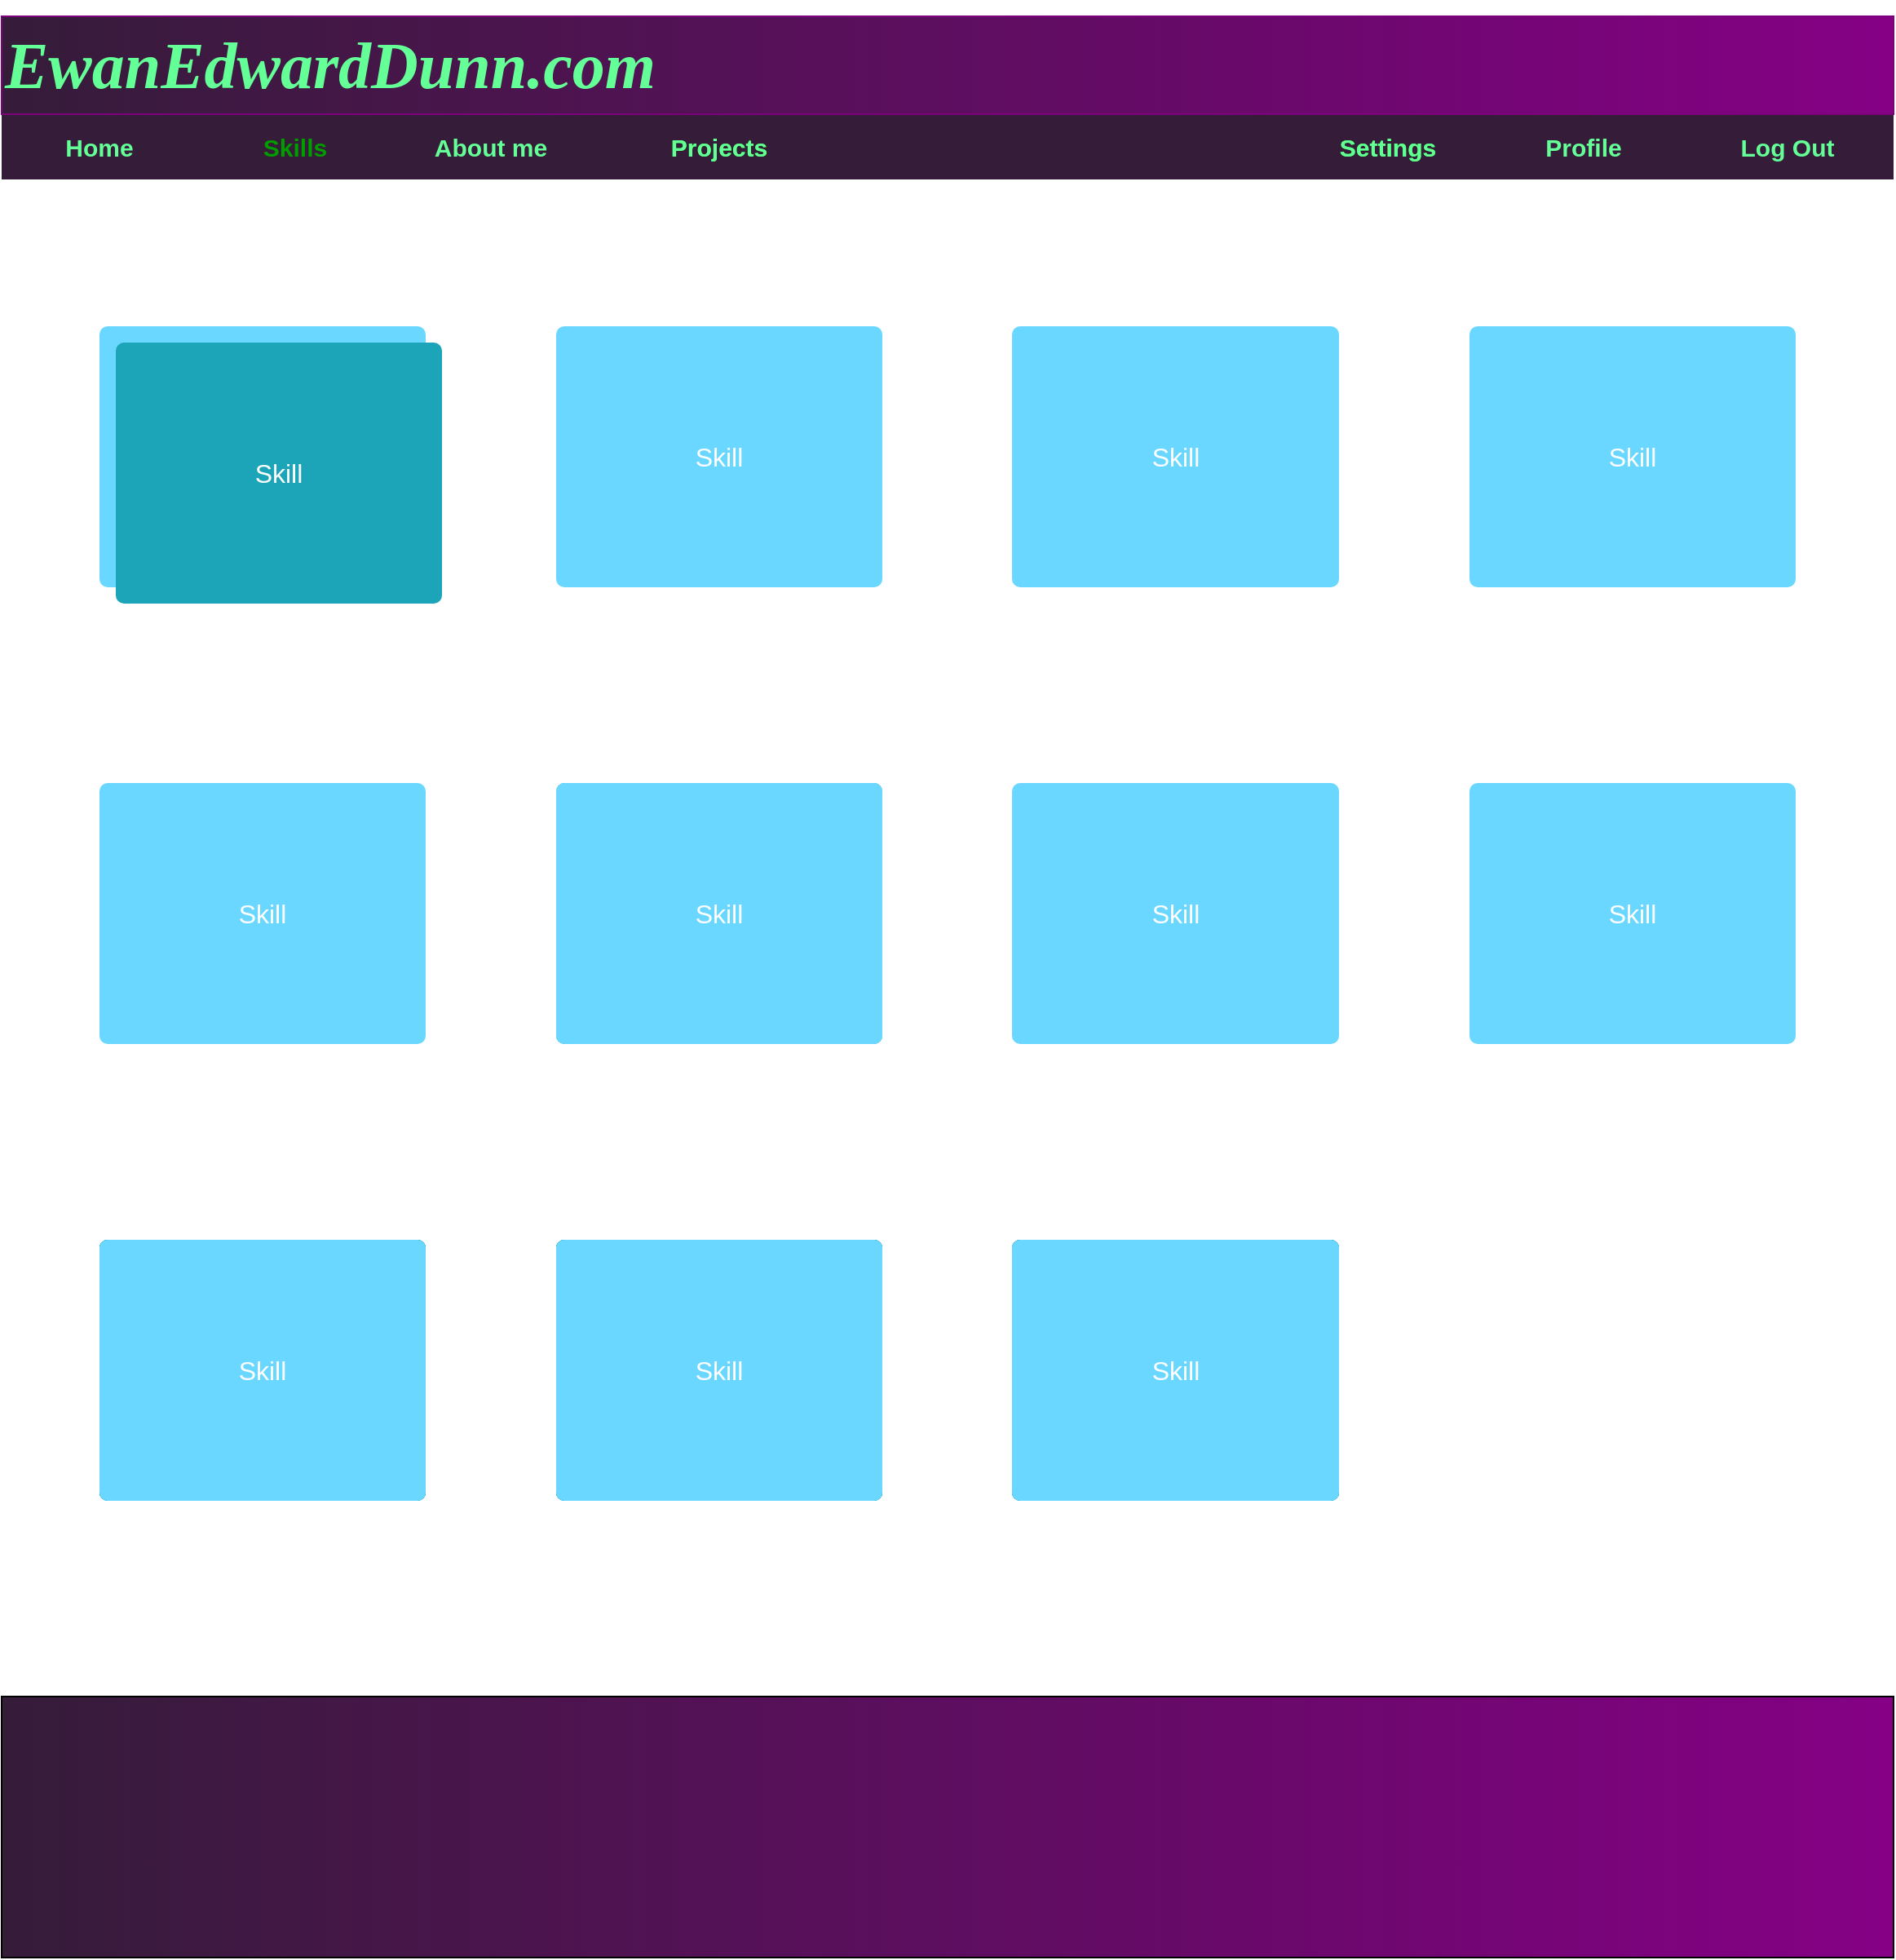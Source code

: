 <mxfile version="17.5.0" type="github"><diagram name="Page-1" id="c9db0220-8083-56f3-ca83-edcdcd058819"><mxGraphModel dx="2031" dy="1143" grid="1" gridSize="10" guides="1" tooltips="1" connect="1" arrows="1" fold="1" page="1" pageScale="1.5" pageWidth="826" pageHeight="1169" background="none" math="0" shadow="0"><root><mxCell id="0" style=";html=1;"/><mxCell id="1" style=";html=1;" parent="0"/><mxCell id="bzQMWn9ssicwVLEgMjG6-1" value="" style="html=1;shadow=0;dashed=0;shape=mxgraph.bootstrap.rect;fillColor=#351C39;strokeColor=none;whiteSpace=wrap;rounded=0;fontSize=12;fontColor=#000000;align=center;container=0;" parent="1" vertex="1"><mxGeometry x="40" y="70" width="1160" height="40" as="geometry"/></mxCell><mxCell id="bzQMWn9ssicwVLEgMjG6-2" value="&lt;h1&gt;&lt;b&gt;&lt;i&gt;&lt;font face=&quot;Comic Sans MS&quot;&gt;&lt;font&gt;&lt;span style=&quot;font-size: 40px&quot;&gt;EwanEdwardDunn&lt;/span&gt;&lt;/font&gt;&lt;font style=&quot;font-size: 40px&quot;&gt;.com&lt;/font&gt;&lt;/font&gt;&lt;/i&gt;&lt;/b&gt;&lt;/h1&gt;" style="rounded=0;whiteSpace=wrap;html=1;align=left;fillColor=#351C39;strokeColor=#7D007D;gradientColor=#850085;gradientDirection=east;glass=0;shadow=0;fontColor=#64FF96;" parent="1" vertex="1"><mxGeometry x="40" y="10" width="1160" height="60" as="geometry"/></mxCell><mxCell id="bzQMWn9ssicwVLEgMjG6-4" value="" style="rounded=0;whiteSpace=wrap;html=1;shadow=0;glass=0;fontFamily=Comic Sans MS;fontSize=40;fillColor=#351C39;gradientColor=#850085;gradientDirection=east;" parent="1" vertex="1"><mxGeometry x="40" y="1040" width="1160" height="160" as="geometry"/></mxCell><mxCell id="bzQMWn9ssicwVLEgMjG6-12" value="Home" style="html=1;shadow=0;dashed=0;fillColor=none;strokeColor=none;shape=mxgraph.bootstrap.rect;fontColor=#64FF96;fontSize=15;whiteSpace=wrap;fontStyle=1" parent="1" vertex="1"><mxGeometry x="40" y="70" width="120" height="40" as="geometry"/></mxCell><mxCell id="bzQMWn9ssicwVLEgMjG6-13" value="Skills" style="html=1;shadow=0;dashed=0;fillColor=none;strokeColor=none;shape=mxgraph.bootstrap.rect;fontColor=#009C00;whiteSpace=wrap;fillOpacity=100;fontStyle=1;fontSize=15;" parent="1" vertex="1"><mxGeometry x="160" y="70" width="120" height="40" as="geometry"/></mxCell><mxCell id="bzQMWn9ssicwVLEgMjG6-14" value="About me" style="html=1;shadow=0;dashed=0;fillColor=none;strokeColor=none;shape=mxgraph.bootstrap.rect;fontColor=#64FF96;whiteSpace=wrap;fontStyle=1;fontSize=15;" parent="1" vertex="1"><mxGeometry x="280" y="70" width="120" height="40" as="geometry"/></mxCell><mxCell id="bzQMWn9ssicwVLEgMjG6-15" value="Settings" style="html=1;shadow=0;dashed=0;fillColor=none;strokeColor=none;shape=mxgraph.bootstrap.rect;fontColor=#00FF00;whiteSpace=wrap;fontStyle=1;fontSize=15;" parent="1" vertex="1"><mxGeometry x="830.01" y="70" width="120" height="40" as="geometry"/></mxCell><mxCell id="bzQMWn9ssicwVLEgMjG6-16" value="Profile" style="html=1;shadow=0;dashed=0;fillColor=none;strokeColor=none;shape=mxgraph.bootstrap.rect;fontColor=#64FF96;whiteSpace=wrap;fontStyle=1;fontSize=15;" parent="1" vertex="1"><mxGeometry x="950" y="70" width="120" height="40" as="geometry"/></mxCell><mxCell id="bzQMWn9ssicwVLEgMjG6-17" value="&lt;font style=&quot;font-size: 15px;&quot;&gt;Projects&lt;/font&gt;" style="html=1;shadow=0;dashed=0;shape=mxgraph.bootstrap.rect;fillColor=none;strokeColor=none;fontColor=#00FF00;spacingRight=30;whiteSpace=wrap;align=center;fontStyle=1;fontSize=15;" parent="1" vertex="1"><mxGeometry x="400" y="70" width="190" height="40" as="geometry"/></mxCell><mxCell id="bzQMWn9ssicwVLEgMjG6-18" value="Settings" style="html=1;shadow=0;dashed=0;fillColor=none;strokeColor=none;shape=mxgraph.bootstrap.rect;fontColor=#64FF96;whiteSpace=wrap;fontStyle=1;fontSize=15;" parent="1" vertex="1"><mxGeometry x="830.01" y="70" width="120" height="40" as="geometry"/></mxCell><mxCell id="bzQMWn9ssicwVLEgMjG6-19" value="Log Out" style="html=1;shadow=0;dashed=0;fillColor=none;strokeColor=none;shape=mxgraph.bootstrap.rect;fontColor=#64FF96;whiteSpace=wrap;fontStyle=1;fontSize=15;" parent="1" vertex="1"><mxGeometry x="1070" y="70" width="129.99" height="40" as="geometry"/></mxCell><mxCell id="bzQMWn9ssicwVLEgMjG6-20" value="&lt;font style=&quot;font-size: 15px;&quot;&gt;Projects&lt;/font&gt;" style="html=1;shadow=0;dashed=0;shape=mxgraph.bootstrap.rect;fillColor=none;strokeColor=none;fontColor=#64FF96;spacingRight=30;whiteSpace=wrap;align=center;fontStyle=1;fontSize=15;" parent="1" vertex="1"><mxGeometry x="400" y="70" width="190" height="40" as="geometry"/></mxCell><mxCell id="dNFzPO3KLJT1667RLoMq-12" value="Skill" style="html=1;shadow=0;dashed=0;shape=mxgraph.bootstrap.rrect;rSize=5;strokeColor=none;strokeWidth=1;fillColor=#69D7FF;fontColor=#FFFFFF;whiteSpace=wrap;align=center;verticalAlign=middle;spacingLeft=0;fontStyle=0;fontSize=16;spacing=5;" parent="1" vertex="1"><mxGeometry x="940" y="200" width="200" height="160" as="geometry"/></mxCell><mxCell id="dNFzPO3KLJT1667RLoMq-28" value="Skill" style="html=1;shadow=0;dashed=0;shape=mxgraph.bootstrap.rrect;rSize=5;strokeColor=none;strokeWidth=1;fillColor=#69D7FF;fontColor=#FFFFFF;whiteSpace=wrap;align=center;verticalAlign=middle;spacingLeft=0;fontStyle=0;fontSize=16;spacing=5;" parent="1" vertex="1"><mxGeometry x="100" y="200" width="199.99" height="160" as="geometry"/></mxCell><mxCell id="dNFzPO3KLJT1667RLoMq-29" value="Skill" style="html=1;shadow=0;dashed=0;shape=mxgraph.bootstrap.rrect;rSize=5;strokeColor=none;strokeWidth=1;fillColor=#69D7FF;fontColor=#FFFFFF;whiteSpace=wrap;align=center;verticalAlign=middle;spacingLeft=0;fontStyle=0;fontSize=16;spacing=5;" parent="1" vertex="1"><mxGeometry x="380" y="200" width="200" height="160" as="geometry"/></mxCell><mxCell id="dNFzPO3KLJT1667RLoMq-30" value="Skill" style="html=1;shadow=0;dashed=0;shape=mxgraph.bootstrap.rrect;rSize=5;strokeColor=none;strokeWidth=1;fillColor=#69D7FF;fontColor=#FFFFFF;whiteSpace=wrap;align=center;verticalAlign=middle;spacingLeft=0;fontStyle=0;fontSize=16;spacing=5;" parent="1" vertex="1"><mxGeometry x="659.51" y="200" width="200.49" height="160" as="geometry"/></mxCell><mxCell id="dNFzPO3KLJT1667RLoMq-31" value="Skill" style="html=1;shadow=0;dashed=0;shape=mxgraph.bootstrap.rrect;rSize=5;strokeColor=none;strokeWidth=1;fillColor=#69D7FF;fontColor=#FFFFFF;whiteSpace=wrap;align=center;verticalAlign=middle;spacingLeft=0;fontStyle=0;fontSize=16;spacing=5;" parent="1" vertex="1"><mxGeometry x="940" y="480" width="200" height="160" as="geometry"/></mxCell><mxCell id="dNFzPO3KLJT1667RLoMq-32" value="Skill" style="html=1;shadow=0;dashed=0;shape=mxgraph.bootstrap.rrect;rSize=5;strokeColor=none;strokeWidth=1;fillColor=#69D7FF;fontColor=#FFFFFF;whiteSpace=wrap;align=center;verticalAlign=middle;spacingLeft=0;fontStyle=0;fontSize=16;spacing=5;" parent="1" vertex="1"><mxGeometry x="100" y="480" width="199.99" height="160" as="geometry"/></mxCell><mxCell id="dNFzPO3KLJT1667RLoMq-33" value="Skill" style="html=1;shadow=0;dashed=0;shape=mxgraph.bootstrap.rrect;rSize=5;strokeColor=none;strokeWidth=1;fillColor=#1CA5B8;fontColor=#FFFFFF;whiteSpace=wrap;align=center;verticalAlign=middle;spacingLeft=0;fontStyle=0;fontSize=16;spacing=5;" parent="1" vertex="1"><mxGeometry x="380" y="480" width="200" height="160" as="geometry"/></mxCell><mxCell id="dNFzPO3KLJT1667RLoMq-34" value="Skill" style="html=1;shadow=0;dashed=0;shape=mxgraph.bootstrap.rrect;rSize=5;strokeColor=none;strokeWidth=1;fillColor=#69D7FF;fontColor=#FFFFFF;whiteSpace=wrap;align=center;verticalAlign=middle;spacingLeft=0;fontStyle=0;fontSize=16;spacing=5;" parent="1" vertex="1"><mxGeometry x="659.51" y="480" width="200.49" height="160" as="geometry"/></mxCell><mxCell id="dNFzPO3KLJT1667RLoMq-35" value="Skill" style="html=1;shadow=0;dashed=0;shape=mxgraph.bootstrap.rrect;rSize=5;strokeColor=none;strokeWidth=1;fillColor=#1CA5B8;fontColor=#FFFFFF;whiteSpace=wrap;align=center;verticalAlign=middle;spacingLeft=0;fontStyle=0;fontSize=16;spacing=5;" parent="1" vertex="1"><mxGeometry x="110" y="210" width="200" height="160" as="geometry"/></mxCell><mxCell id="dNFzPO3KLJT1667RLoMq-36" value="Skill" style="html=1;shadow=0;dashed=0;shape=mxgraph.bootstrap.rrect;rSize=5;strokeColor=none;strokeWidth=1;fillColor=#1CA5B8;fontColor=#FFFFFF;whiteSpace=wrap;align=center;verticalAlign=middle;spacingLeft=0;fontStyle=0;fontSize=16;spacing=5;" parent="1" vertex="1"><mxGeometry x="100" y="760" width="199.99" height="160" as="geometry"/></mxCell><mxCell id="dNFzPO3KLJT1667RLoMq-37" value="Skill" style="html=1;shadow=0;dashed=0;shape=mxgraph.bootstrap.rrect;rSize=5;strokeColor=none;strokeWidth=1;fillColor=#1CA5B8;fontColor=#FFFFFF;whiteSpace=wrap;align=center;verticalAlign=middle;spacingLeft=0;fontStyle=0;fontSize=16;spacing=5;" parent="1" vertex="1"><mxGeometry x="380" y="760" width="200" height="160" as="geometry"/></mxCell><mxCell id="dNFzPO3KLJT1667RLoMq-38" value="Skill" style="html=1;shadow=0;dashed=0;shape=mxgraph.bootstrap.rrect;rSize=5;strokeColor=none;strokeWidth=1;fillColor=#1CA5B8;fontColor=#FFFFFF;whiteSpace=wrap;align=center;verticalAlign=middle;spacingLeft=0;fontStyle=0;fontSize=16;spacing=5;" parent="1" vertex="1"><mxGeometry x="659.51" y="760" width="200.49" height="160" as="geometry"/></mxCell><mxCell id="egXEPXYne1ewICdgNd12-1" value="Skill" style="html=1;shadow=0;dashed=0;shape=mxgraph.bootstrap.rrect;rSize=5;strokeColor=none;strokeWidth=1;fillColor=#1CA5B8;fontColor=#FFFFFF;whiteSpace=wrap;align=center;verticalAlign=middle;spacingLeft=0;fontStyle=0;fontSize=16;spacing=5;" vertex="1" parent="1"><mxGeometry x="659.51" y="760" width="200.49" height="160" as="geometry"/></mxCell><mxCell id="egXEPXYne1ewICdgNd12-2" value="Skill" style="html=1;shadow=0;dashed=0;shape=mxgraph.bootstrap.rrect;rSize=5;strokeColor=none;strokeWidth=1;fillColor=#1CA5B8;fontColor=#FFFFFF;whiteSpace=wrap;align=center;verticalAlign=middle;spacingLeft=0;fontStyle=0;fontSize=16;spacing=5;" vertex="1" parent="1"><mxGeometry x="380" y="760" width="200" height="160" as="geometry"/></mxCell><mxCell id="egXEPXYne1ewICdgNd12-3" value="Skill" style="html=1;shadow=0;dashed=0;shape=mxgraph.bootstrap.rrect;rSize=5;strokeColor=none;strokeWidth=1;fillColor=#1CA5B8;fontColor=#FFFFFF;whiteSpace=wrap;align=center;verticalAlign=middle;spacingLeft=0;fontStyle=0;fontSize=16;spacing=5;" vertex="1" parent="1"><mxGeometry x="100" y="760" width="199.99" height="160" as="geometry"/></mxCell><mxCell id="egXEPXYne1ewICdgNd12-4" value="Skill" style="html=1;shadow=0;dashed=0;shape=mxgraph.bootstrap.rrect;rSize=5;strokeColor=none;strokeWidth=1;fillColor=#1CA5B8;fontColor=#FFFFFF;whiteSpace=wrap;align=center;verticalAlign=middle;spacingLeft=0;fontStyle=0;fontSize=16;spacing=5;" vertex="1" parent="1"><mxGeometry x="659.51" y="760" width="200.49" height="160" as="geometry"/></mxCell><mxCell id="egXEPXYne1ewICdgNd12-5" value="Skill" style="html=1;shadow=0;dashed=0;shape=mxgraph.bootstrap.rrect;rSize=5;strokeColor=none;strokeWidth=1;fillColor=#1CA5B8;fontColor=#FFFFFF;whiteSpace=wrap;align=center;verticalAlign=middle;spacingLeft=0;fontStyle=0;fontSize=16;spacing=5;" vertex="1" parent="1"><mxGeometry x="380" y="760" width="200" height="160" as="geometry"/></mxCell><mxCell id="egXEPXYne1ewICdgNd12-6" value="Skill" style="html=1;shadow=0;dashed=0;shape=mxgraph.bootstrap.rrect;rSize=5;strokeColor=none;strokeWidth=1;fillColor=#1CA5B8;fontColor=#FFFFFF;whiteSpace=wrap;align=center;verticalAlign=middle;spacingLeft=0;fontStyle=0;fontSize=16;spacing=5;" vertex="1" parent="1"><mxGeometry x="100" y="760" width="199.99" height="160" as="geometry"/></mxCell><mxCell id="egXEPXYne1ewICdgNd12-7" value="Skill" style="html=1;shadow=0;dashed=0;shape=mxgraph.bootstrap.rrect;rSize=5;strokeColor=none;strokeWidth=1;fillColor=#69D7FF;fontColor=#FFFFFF;whiteSpace=wrap;align=center;verticalAlign=middle;spacingLeft=0;fontStyle=0;fontSize=16;spacing=5;" vertex="1" parent="1"><mxGeometry x="659.51" y="760" width="200.49" height="160" as="geometry"/></mxCell><mxCell id="egXEPXYne1ewICdgNd12-8" value="Skill" style="html=1;shadow=0;dashed=0;shape=mxgraph.bootstrap.rrect;rSize=5;strokeColor=none;strokeWidth=1;fillColor=#69D7FF;fontColor=#FFFFFF;whiteSpace=wrap;align=center;verticalAlign=middle;spacingLeft=0;fontStyle=0;fontSize=16;spacing=5;" vertex="1" parent="1"><mxGeometry x="380" y="760" width="200" height="160" as="geometry"/></mxCell><mxCell id="egXEPXYne1ewICdgNd12-9" value="Skill" style="html=1;shadow=0;dashed=0;shape=mxgraph.bootstrap.rrect;rSize=5;strokeColor=none;strokeWidth=1;fillColor=#69D7FF;fontColor=#FFFFFF;whiteSpace=wrap;align=center;verticalAlign=middle;spacingLeft=0;fontStyle=0;fontSize=16;spacing=5;" vertex="1" parent="1"><mxGeometry x="100" y="760" width="199.99" height="160" as="geometry"/></mxCell><mxCell id="egXEPXYne1ewICdgNd12-10" value="Skill" style="html=1;shadow=0;dashed=0;shape=mxgraph.bootstrap.rrect;rSize=5;strokeColor=none;strokeWidth=1;fillColor=#69D7FF;fontColor=#FFFFFF;whiteSpace=wrap;align=center;verticalAlign=middle;spacingLeft=0;fontStyle=0;fontSize=16;spacing=5;" vertex="1" parent="1"><mxGeometry x="380" y="480" width="200" height="160" as="geometry"/></mxCell></root></mxGraphModel></diagram></mxfile>